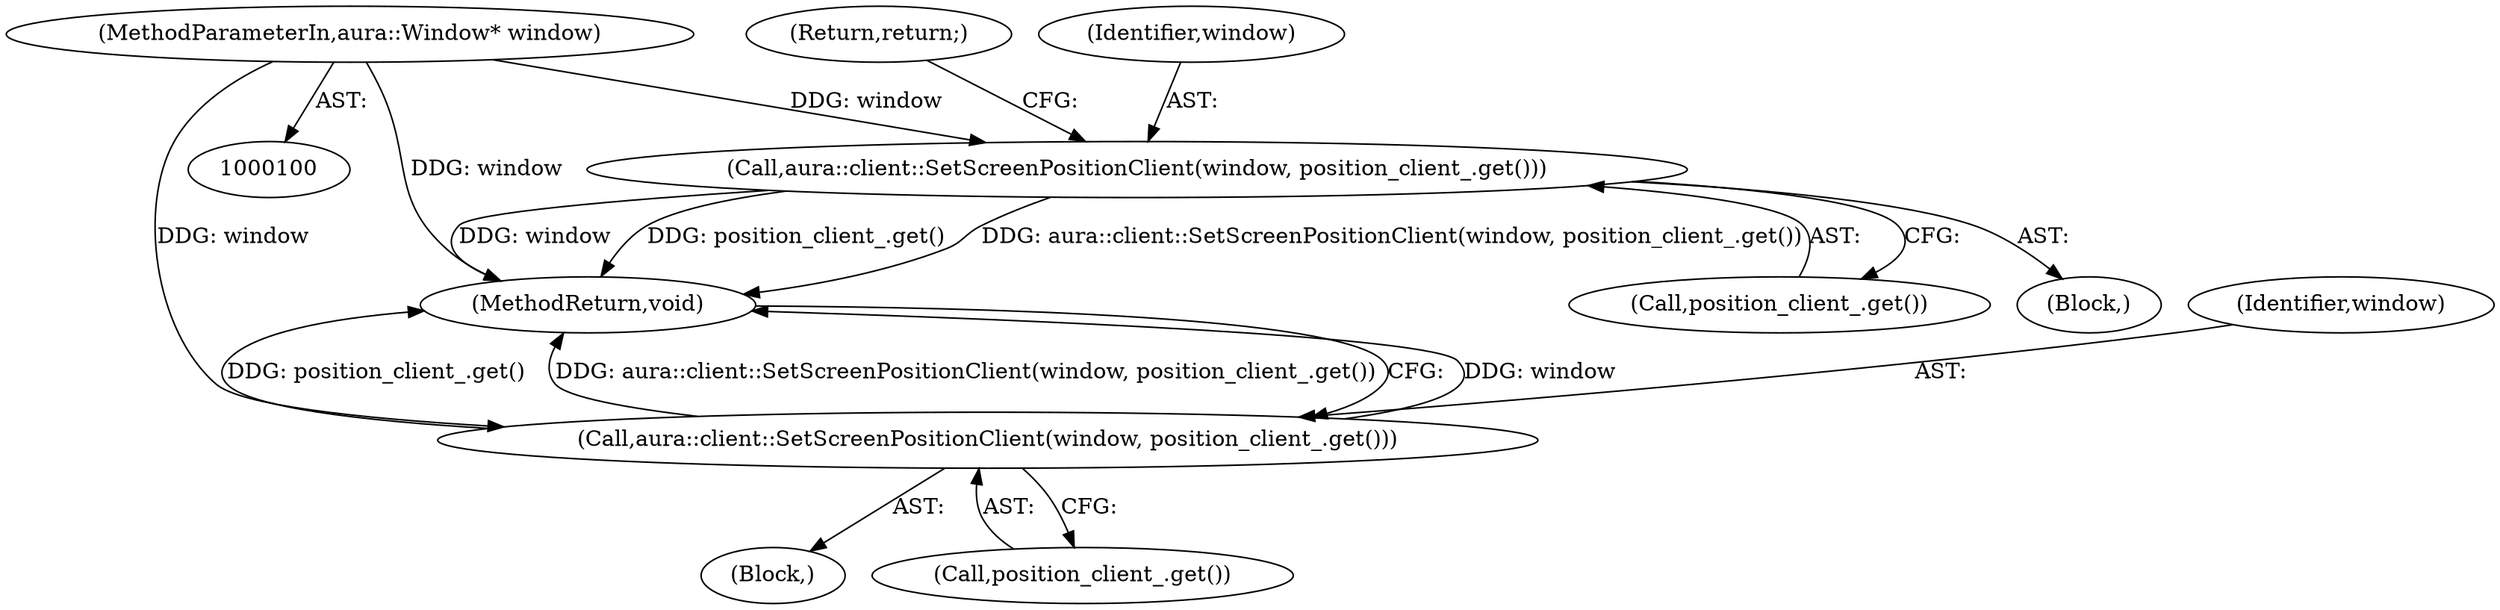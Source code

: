 digraph "0_Chrome_00f695aec78100076c4085388ad13eafe6eaa7c1@pointer" {
"1000101" [label="(MethodParameterIn,aura::Window* window)"];
"1000117" [label="(Call,aura::client::SetScreenPositionClient(window, position_client_.get()))"];
"1000180" [label="(Call,aura::client::SetScreenPositionClient(window, position_client_.get()))"];
"1000180" [label="(Call,aura::client::SetScreenPositionClient(window, position_client_.get()))"];
"1000110" [label="(Block,)"];
"1000120" [label="(Return,return;)"];
"1000119" [label="(Call,position_client_.get())"];
"1000103" [label="(Block,)"];
"1000182" [label="(Call,position_client_.get())"];
"1000181" [label="(Identifier,window)"];
"1000101" [label="(MethodParameterIn,aura::Window* window)"];
"1000117" [label="(Call,aura::client::SetScreenPositionClient(window, position_client_.get()))"];
"1000118" [label="(Identifier,window)"];
"1000183" [label="(MethodReturn,void)"];
"1000101" -> "1000100"  [label="AST: "];
"1000101" -> "1000183"  [label="DDG: window"];
"1000101" -> "1000117"  [label="DDG: window"];
"1000101" -> "1000180"  [label="DDG: window"];
"1000117" -> "1000110"  [label="AST: "];
"1000117" -> "1000119"  [label="CFG: "];
"1000118" -> "1000117"  [label="AST: "];
"1000119" -> "1000117"  [label="AST: "];
"1000120" -> "1000117"  [label="CFG: "];
"1000117" -> "1000183"  [label="DDG: window"];
"1000117" -> "1000183"  [label="DDG: position_client_.get()"];
"1000117" -> "1000183"  [label="DDG: aura::client::SetScreenPositionClient(window, position_client_.get())"];
"1000180" -> "1000103"  [label="AST: "];
"1000180" -> "1000182"  [label="CFG: "];
"1000181" -> "1000180"  [label="AST: "];
"1000182" -> "1000180"  [label="AST: "];
"1000183" -> "1000180"  [label="CFG: "];
"1000180" -> "1000183"  [label="DDG: window"];
"1000180" -> "1000183"  [label="DDG: position_client_.get()"];
"1000180" -> "1000183"  [label="DDG: aura::client::SetScreenPositionClient(window, position_client_.get())"];
}
